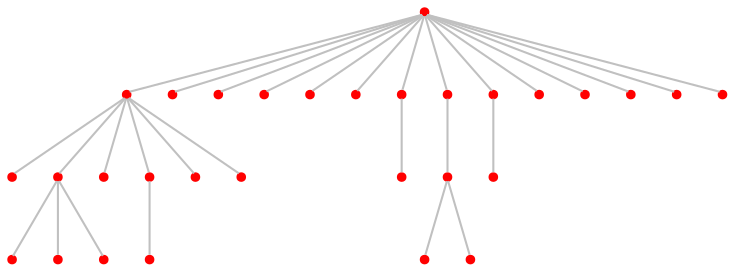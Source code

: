 graph {
	1 [color=red shape=point]
	7 [color=red shape=point]
	1 -- 7 [color=gray]
	13 [color=red shape=point]
	1 -- 13 [color=gray]
	4 [color=red shape=point]
	1 -- 4 [color=gray]
	11 [color=red shape=point]
	1 -- 11 [color=gray]
	20 [color=red shape=point]
	1 -- 20 [color=gray]
	29 [color=red shape=point]
	1 -- 29 [color=gray]
	16 [color=red shape=point]
	1 -- 16 [color=gray]
	18 [color=red shape=point]
	1 -- 18 [color=gray]
	19 [color=red shape=point]
	1 -- 19 [color=gray]
	22 [color=red shape=point]
	1 -- 22 [color=gray]
	8 [color=red shape=point]
	1 -- 8 [color=gray]
	27 [color=red shape=point]
	1 -- 27 [color=gray]
	6 [color=red shape=point]
	1 -- 6 [color=gray]
	28 [color=red shape=point]
	1 -- 28 [color=gray]
	9 [color=red shape=point]
	7 -- 9 [color=gray]
	0 [color=red shape=point]
	7 -- 0 [color=gray]
	21 [color=red shape=point]
	7 -- 21 [color=gray]
	3 [color=red shape=point]
	7 -- 3 [color=gray]
	26 [color=red shape=point]
	7 -- 26 [color=gray]
	23 [color=red shape=point]
	7 -- 23 [color=gray]
	24 [color=red shape=point]
	16 -- 24 [color=gray]
	17 [color=red shape=point]
	18 -- 17 [color=gray]
	25 [color=red shape=point]
	19 -- 25 [color=gray]
	10 [color=red shape=point]
	0 -- 10 [color=gray]
	14 [color=red shape=point]
	0 -- 14 [color=gray]
	15 [color=red shape=point]
	0 -- 15 [color=gray]
	2 [color=red shape=point]
	3 -- 2 [color=gray]
	12 [color=red shape=point]
	17 -- 12 [color=gray]
	5 [color=red shape=point]
	17 -- 5 [color=gray]
}
